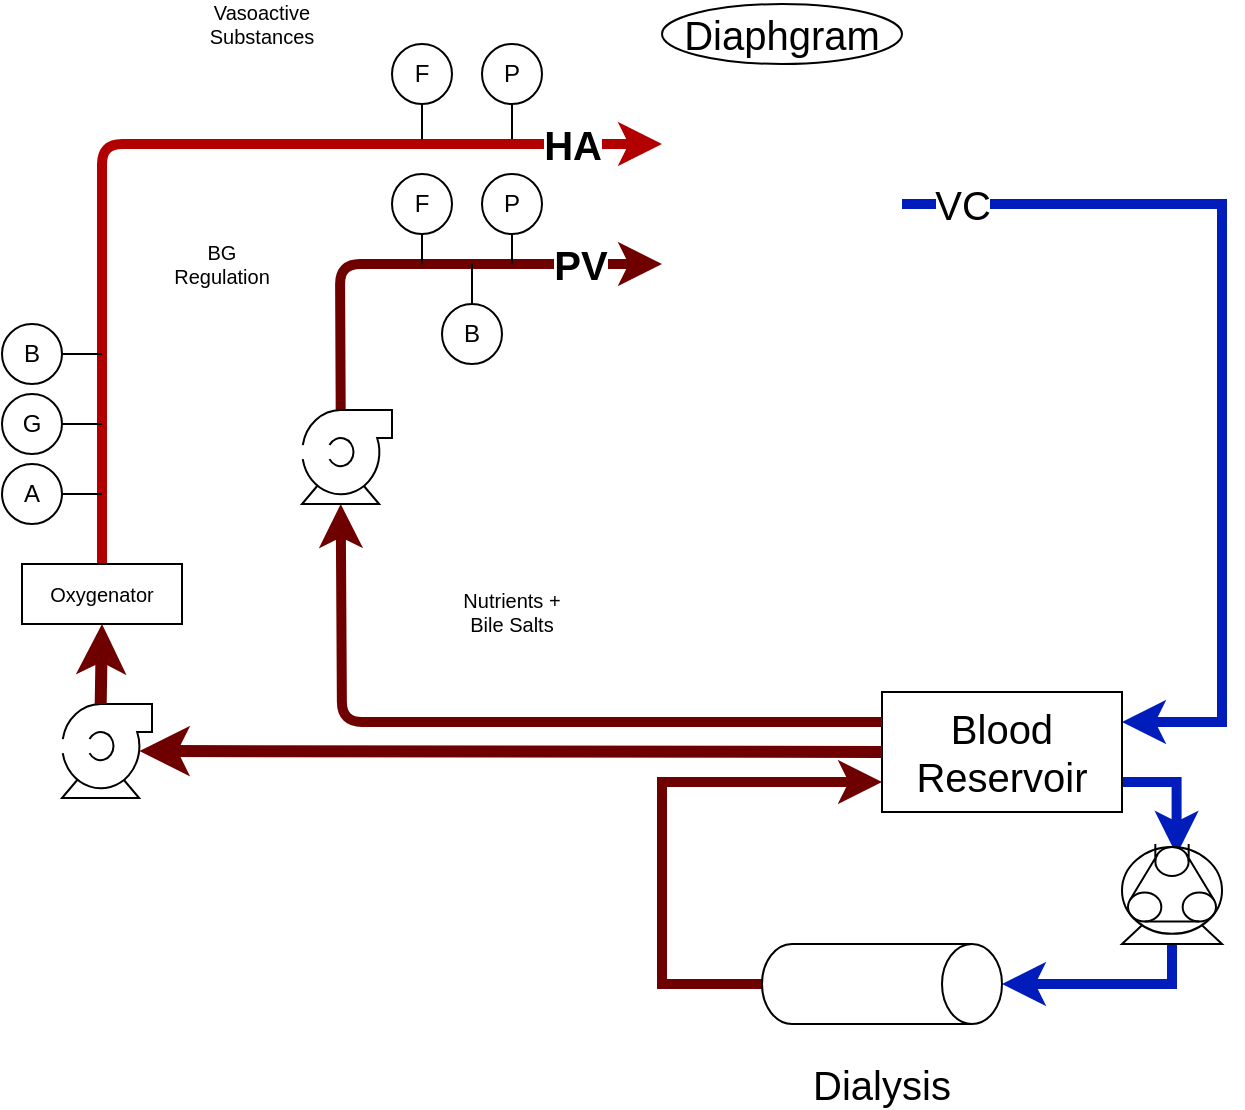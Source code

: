 <mxfile version="13.6.2" type="device"><diagram id="9VLJ_vFf6JJyR0WL4E5F" name="Page-1"><mxGraphModel dx="770" dy="484" grid="1" gridSize="10" guides="1" tooltips="1" connect="1" arrows="1" fold="1" page="1" pageScale="1" pageWidth="1100" pageHeight="850" math="0" shadow="0"><root><mxCell id="0"/><mxCell id="1" parent="0"/><mxCell id="SnR6kqtiNs_RaaphnwEK-41" value="" style="html=1;startArrow=classic;startFill=1;endArrow=none;endFill=0;strokeWidth=5;fontSize=20;exitX=0;exitY=0.75;exitDx=0;exitDy=0;fillColor=#a20025;strokeColor=#6F0000;entryX=0.43;entryY=0;entryDx=0;entryDy=0;entryPerimeter=0;" parent="1" source="SnR6kqtiNs_RaaphnwEK-1" target="SnR6kqtiNs_RaaphnwEK-40" edge="1"><mxGeometry width="100" relative="1" as="geometry"><mxPoint x="440" y="170" as="sourcePoint"/><mxPoint x="310" y="180" as="targetPoint"/><Array as="points"><mxPoint x="279" y="170"/></Array></mxGeometry></mxCell><mxCell id="SnR6kqtiNs_RaaphnwEK-47" value="PV" style="edgeLabel;html=1;align=center;verticalAlign=middle;resizable=0;points=[];fontSize=20;fontStyle=1" parent="SnR6kqtiNs_RaaphnwEK-41" vertex="1" connectable="0"><mxGeometry x="-0.65" y="-1" relative="1" as="geometry"><mxPoint y="1" as="offset"/></mxGeometry></mxCell><mxCell id="SnR6kqtiNs_RaaphnwEK-48" style="edgeStyle=orthogonalEdgeStyle;rounded=0;orthogonalLoop=1;jettySize=auto;html=1;exitX=1;exitY=0.5;exitDx=0;exitDy=0;entryX=1;entryY=0.25;entryDx=0;entryDy=0;startArrow=none;startFill=0;endArrow=classic;endFill=1;strokeWidth=5;fontSize=20;fillColor=#0050ef;strokeColor=#001DBC;" parent="1" source="SnR6kqtiNs_RaaphnwEK-1" target="SnR6kqtiNs_RaaphnwEK-21" edge="1"><mxGeometry relative="1" as="geometry"><Array as="points"><mxPoint x="720" y="140"/><mxPoint x="720" y="399"/></Array></mxGeometry></mxCell><mxCell id="SnR6kqtiNs_RaaphnwEK-49" value="VC" style="edgeLabel;html=1;align=center;verticalAlign=middle;resizable=0;points=[];fontSize=20;" parent="SnR6kqtiNs_RaaphnwEK-48" vertex="1" connectable="0"><mxGeometry x="-0.364" y="-82" relative="1" as="geometry"><mxPoint x="-119" y="-82" as="offset"/></mxGeometry></mxCell><mxCell id="SnR6kqtiNs_RaaphnwEK-1" value="" style="shape=image;html=1;verticalAlign=top;verticalLabelPosition=bottom;labelBackgroundColor=#ffffff;imageAspect=0;aspect=fixed;image=https://cdn4.iconfinder.com/data/icons/medical-hand-drawn-1/37/medical_hand_drawn_icon_illustration-24-128.png" parent="1" vertex="1"><mxGeometry x="440" y="80" width="120" height="120" as="geometry"/></mxCell><mxCell id="SnR6kqtiNs_RaaphnwEK-10" style="edgeStyle=orthogonalEdgeStyle;rounded=0;orthogonalLoop=1;jettySize=auto;html=1;exitX=0.5;exitY=1;exitDx=0;exitDy=0;strokeWidth=1;endArrow=none;endFill=0;" parent="1" source="SnR6kqtiNs_RaaphnwEK-2" edge="1"><mxGeometry relative="1" as="geometry"><mxPoint x="365" y="110" as="targetPoint"/></mxGeometry></mxCell><mxCell id="SnR6kqtiNs_RaaphnwEK-2" value="P" style="ellipse;whiteSpace=wrap;html=1;aspect=fixed;" parent="1" vertex="1"><mxGeometry x="350" y="60" width="30" height="30" as="geometry"/></mxCell><mxCell id="SnR6kqtiNs_RaaphnwEK-9" style="edgeStyle=orthogonalEdgeStyle;rounded=0;orthogonalLoop=1;jettySize=auto;html=1;exitX=0.5;exitY=1;exitDx=0;exitDy=0;strokeWidth=1;endArrow=none;endFill=0;" parent="1" source="SnR6kqtiNs_RaaphnwEK-3" edge="1"><mxGeometry relative="1" as="geometry"><mxPoint x="320" y="110" as="targetPoint"/></mxGeometry></mxCell><mxCell id="SnR6kqtiNs_RaaphnwEK-3" value="F" style="ellipse;whiteSpace=wrap;html=1;aspect=fixed;" parent="1" vertex="1"><mxGeometry x="305" y="60" width="30" height="30" as="geometry"/></mxCell><mxCell id="SnR6kqtiNs_RaaphnwEK-4" value="" style="shape=image;html=1;verticalAlign=top;verticalLabelPosition=bottom;labelBackgroundColor=#ffffff;imageAspect=0;aspect=fixed;image=https://cdn4.iconfinder.com/data/icons/medical-227/512/599_Injection_syringe_vaccine_medical-128.png" parent="1" vertex="1"><mxGeometry x="240" y="70" width="40" height="40" as="geometry"/></mxCell><mxCell id="SnR6kqtiNs_RaaphnwEK-6" value="" style="shape=image;html=1;verticalAlign=top;verticalLabelPosition=bottom;labelBackgroundColor=#ffffff;imageAspect=0;aspect=fixed;image=https://cdn4.iconfinder.com/data/icons/medical-227/512/599_Injection_syringe_vaccine_medical-128.png" parent="1" vertex="1"><mxGeometry x="200" y="70" width="40" height="40" as="geometry"/></mxCell><mxCell id="SnR6kqtiNs_RaaphnwEK-7" value="" style="endArrow=classic;html=1;entryX=0;entryY=0.25;entryDx=0;entryDy=0;strokeWidth=5;fillColor=#e51400;strokeColor=#B20000;exitX=0.5;exitY=0;exitDx=0;exitDy=0;" parent="1" source="SnR6kqtiNs_RaaphnwEK-13" target="SnR6kqtiNs_RaaphnwEK-1" edge="1"><mxGeometry relative="1" as="geometry"><mxPoint x="160" y="280" as="sourcePoint"/><mxPoint x="260" y="120" as="targetPoint"/><Array as="points"><mxPoint x="160" y="110"/></Array></mxGeometry></mxCell><mxCell id="SnR6kqtiNs_RaaphnwEK-8" value="HA" style="edgeLabel;resizable=0;html=1;align=center;verticalAlign=middle;fontSize=20;fontStyle=1" parent="SnR6kqtiNs_RaaphnwEK-7" connectable="0" vertex="1"><mxGeometry relative="1" as="geometry"><mxPoint x="200" as="offset"/></mxGeometry></mxCell><mxCell id="SnR6kqtiNs_RaaphnwEK-11" value="" style="shape=image;html=1;verticalAlign=top;verticalLabelPosition=bottom;labelBackgroundColor=#ffffff;imageAspect=0;aspect=fixed;image=https://cdn4.iconfinder.com/data/icons/medical-227/512/599_Injection_syringe_vaccine_medical-128.png;rotation=90;" parent="1" vertex="1"><mxGeometry x="160" y="170" width="40" height="40" as="geometry"/></mxCell><mxCell id="SnR6kqtiNs_RaaphnwEK-12" value="" style="shape=image;html=1;verticalAlign=top;verticalLabelPosition=bottom;labelBackgroundColor=#ffffff;imageAspect=0;aspect=fixed;image=https://cdn4.iconfinder.com/data/icons/medical-227/512/599_Injection_syringe_vaccine_medical-128.png;rotation=90;" parent="1" vertex="1"><mxGeometry x="160" y="140" width="40" height="40" as="geometry"/></mxCell><mxCell id="SnR6kqtiNs_RaaphnwEK-13" value="Oxygenator" style="rounded=0;whiteSpace=wrap;html=1;fontSize=10;" parent="1" vertex="1"><mxGeometry x="120" y="320" width="80" height="30" as="geometry"/></mxCell><mxCell id="SnR6kqtiNs_RaaphnwEK-17" style="edgeStyle=orthogonalEdgeStyle;rounded=0;orthogonalLoop=1;jettySize=auto;html=1;exitX=1;exitY=0.5;exitDx=0;exitDy=0;endArrow=none;endFill=0;strokeWidth=1;fontSize=10;" parent="1" source="SnR6kqtiNs_RaaphnwEK-14" edge="1"><mxGeometry relative="1" as="geometry"><mxPoint x="160" y="215" as="targetPoint"/></mxGeometry></mxCell><mxCell id="SnR6kqtiNs_RaaphnwEK-14" value="B" style="ellipse;whiteSpace=wrap;html=1;aspect=fixed;" parent="1" vertex="1"><mxGeometry x="110" y="200" width="30" height="30" as="geometry"/></mxCell><mxCell id="SnR6kqtiNs_RaaphnwEK-18" style="edgeStyle=orthogonalEdgeStyle;rounded=0;orthogonalLoop=1;jettySize=auto;html=1;exitX=1;exitY=0.5;exitDx=0;exitDy=0;endArrow=none;endFill=0;strokeWidth=1;fontSize=10;" parent="1" source="SnR6kqtiNs_RaaphnwEK-15" edge="1"><mxGeometry relative="1" as="geometry"><mxPoint x="160" y="250" as="targetPoint"/></mxGeometry></mxCell><mxCell id="SnR6kqtiNs_RaaphnwEK-15" value="G" style="ellipse;whiteSpace=wrap;html=1;aspect=fixed;" parent="1" vertex="1"><mxGeometry x="110" y="235" width="30" height="30" as="geometry"/></mxCell><mxCell id="SnR6kqtiNs_RaaphnwEK-19" style="edgeStyle=orthogonalEdgeStyle;rounded=0;orthogonalLoop=1;jettySize=auto;html=1;exitX=1;exitY=0.5;exitDx=0;exitDy=0;endArrow=none;endFill=0;strokeWidth=1;fontSize=10;" parent="1" source="SnR6kqtiNs_RaaphnwEK-16" edge="1"><mxGeometry relative="1" as="geometry"><mxPoint x="160" y="285" as="targetPoint"/></mxGeometry></mxCell><mxCell id="SnR6kqtiNs_RaaphnwEK-16" value="A" style="ellipse;whiteSpace=wrap;html=1;aspect=fixed;" parent="1" vertex="1"><mxGeometry x="110" y="270" width="30" height="30" as="geometry"/></mxCell><mxCell id="SnR6kqtiNs_RaaphnwEK-20" value="" style="shape=mxgraph.pid.pumps.centrifugal_pump_1;html=1;align=center;verticalLabelPosition=bottom;verticalAlign=top;dashed=0;fontSize=10;" parent="1" vertex="1"><mxGeometry x="140" y="390" width="45" height="47" as="geometry"/></mxCell><mxCell id="SnR6kqtiNs_RaaphnwEK-54" style="edgeStyle=orthogonalEdgeStyle;rounded=0;orthogonalLoop=1;jettySize=auto;html=1;exitX=1;exitY=0.75;exitDx=0;exitDy=0;entryX=0.546;entryY=0.109;entryDx=0;entryDy=0;entryPerimeter=0;startArrow=none;startFill=0;endArrow=classic;endFill=1;strokeWidth=5;fontSize=20;fillColor=#0050ef;strokeColor=#001DBC;" parent="1" source="SnR6kqtiNs_RaaphnwEK-21" target="SnR6kqtiNs_RaaphnwEK-51" edge="1"><mxGeometry relative="1" as="geometry"/></mxCell><mxCell id="SnR6kqtiNs_RaaphnwEK-65" style="edgeStyle=orthogonalEdgeStyle;rounded=0;orthogonalLoop=1;jettySize=auto;html=1;exitX=0.5;exitY=1;exitDx=0;exitDy=0;entryX=0;entryY=0.75;entryDx=0;entryDy=0;startArrow=none;startFill=0;endArrow=classic;endFill=1;strokeWidth=5;fontSize=20;exitPerimeter=0;fillColor=#a20025;strokeColor=#6F0000;" parent="1" source="SnR6kqtiNs_RaaphnwEK-50" target="SnR6kqtiNs_RaaphnwEK-21" edge="1"><mxGeometry relative="1" as="geometry"><Array as="points"><mxPoint x="440" y="530"/><mxPoint x="440" y="429"/></Array></mxGeometry></mxCell><mxCell id="SnR6kqtiNs_RaaphnwEK-21" value="&lt;div style=&quot;font-size: 20px;&quot;&gt;Blood&lt;/div&gt;&lt;div style=&quot;font-size: 20px;&quot;&gt;Reservoir&lt;/div&gt;" style="rounded=0;whiteSpace=wrap;html=1;fontSize=20;" parent="1" vertex="1"><mxGeometry x="550" y="384" width="120" height="60" as="geometry"/></mxCell><mxCell id="SnR6kqtiNs_RaaphnwEK-24" value="" style="html=1;endArrow=none;endFill=0;strokeWidth=6;fontSize=20;entryX=0;entryY=0.5;entryDx=0;entryDy=0;exitX=0.86;exitY=0.5;exitDx=0;exitDy=0;exitPerimeter=0;fillColor=#a20025;strokeColor=#6F0000;startArrow=classic;startFill=1;" parent="1" source="SnR6kqtiNs_RaaphnwEK-20" target="SnR6kqtiNs_RaaphnwEK-21" edge="1"><mxGeometry width="100" relative="1" as="geometry"><mxPoint x="330" y="413.5" as="sourcePoint"/><mxPoint x="430" y="413.5" as="targetPoint"/></mxGeometry></mxCell><mxCell id="SnR6kqtiNs_RaaphnwEK-25" value="" style="html=1;startArrow=classic;startFill=1;endArrow=none;endFill=0;strokeWidth=6;fontSize=20;exitX=0.5;exitY=1;exitDx=0;exitDy=0;entryX=0.43;entryY=0;entryDx=0;entryDy=0;entryPerimeter=0;fillColor=#a20025;strokeColor=#6F0000;" parent="1" source="SnR6kqtiNs_RaaphnwEK-13" target="SnR6kqtiNs_RaaphnwEK-20" edge="1"><mxGeometry width="100" relative="1" as="geometry"><mxPoint x="210" y="370" as="sourcePoint"/><mxPoint x="310" y="370" as="targetPoint"/></mxGeometry></mxCell><mxCell id="SnR6kqtiNs_RaaphnwEK-26" value="" style="shape=image;html=1;verticalAlign=top;verticalLabelPosition=bottom;labelBackgroundColor=#ffffff;imageAspect=0;aspect=fixed;image=https://cdn4.iconfinder.com/data/icons/medical-227/512/599_Injection_syringe_vaccine_medical-128.png;rotation=90;" parent="1" vertex="1"><mxGeometry x="280" y="344" width="40" height="40" as="geometry"/></mxCell><mxCell id="SnR6kqtiNs_RaaphnwEK-27" value="" style="shape=image;html=1;verticalAlign=top;verticalLabelPosition=bottom;labelBackgroundColor=#ffffff;imageAspect=0;aspect=fixed;image=https://cdn4.iconfinder.com/data/icons/medical-227/512/599_Injection_syringe_vaccine_medical-128.png;rotation=90;" parent="1" vertex="1"><mxGeometry x="280" y="314" width="40" height="40" as="geometry"/></mxCell><mxCell id="SnR6kqtiNs_RaaphnwEK-28" value="" style="html=1;startArrow=classic;startFill=1;endArrow=none;endFill=0;strokeWidth=5;fontSize=20;entryX=0;entryY=0.25;entryDx=0;entryDy=0;exitX=0.43;exitY=1;exitDx=0;exitDy=0;fillColor=#a20025;strokeColor=#6F0000;exitPerimeter=0;" parent="1" source="SnR6kqtiNs_RaaphnwEK-40" target="SnR6kqtiNs_RaaphnwEK-21" edge="1"><mxGeometry width="100" relative="1" as="geometry"><mxPoint x="380" y="390" as="sourcePoint"/><mxPoint x="480" y="390" as="targetPoint"/><Array as="points"><mxPoint x="280" y="399"/></Array></mxGeometry></mxCell><mxCell id="SnR6kqtiNs_RaaphnwEK-34" style="edgeStyle=orthogonalEdgeStyle;rounded=0;orthogonalLoop=1;jettySize=auto;html=1;exitX=0.5;exitY=1;exitDx=0;exitDy=0;startArrow=none;startFill=0;endArrow=none;endFill=0;strokeWidth=1;fontSize=20;" parent="1" source="SnR6kqtiNs_RaaphnwEK-30" edge="1"><mxGeometry relative="1" as="geometry"><mxPoint x="320" y="170" as="targetPoint"/></mxGeometry></mxCell><mxCell id="SnR6kqtiNs_RaaphnwEK-30" value="F" style="ellipse;whiteSpace=wrap;html=1;aspect=fixed;" parent="1" vertex="1"><mxGeometry x="305" y="125" width="30" height="30" as="geometry"/></mxCell><mxCell id="SnR6kqtiNs_RaaphnwEK-35" style="edgeStyle=orthogonalEdgeStyle;rounded=0;orthogonalLoop=1;jettySize=auto;html=1;exitX=0.5;exitY=1;exitDx=0;exitDy=0;startArrow=none;startFill=0;endArrow=none;endFill=0;strokeWidth=1;fontSize=20;" parent="1" source="SnR6kqtiNs_RaaphnwEK-31" edge="1"><mxGeometry relative="1" as="geometry"><mxPoint x="365" y="170" as="targetPoint"/></mxGeometry></mxCell><mxCell id="SnR6kqtiNs_RaaphnwEK-31" value="P" style="ellipse;whiteSpace=wrap;html=1;aspect=fixed;" parent="1" vertex="1"><mxGeometry x="350" y="125" width="30" height="30" as="geometry"/></mxCell><mxCell id="SnR6kqtiNs_RaaphnwEK-38" style="edgeStyle=orthogonalEdgeStyle;rounded=0;orthogonalLoop=1;jettySize=auto;html=1;exitX=0.5;exitY=0;exitDx=0;exitDy=0;startArrow=none;startFill=0;endArrow=none;endFill=0;strokeWidth=1;fontSize=20;" parent="1" source="SnR6kqtiNs_RaaphnwEK-37" edge="1"><mxGeometry relative="1" as="geometry"><mxPoint x="345" y="170" as="targetPoint"/></mxGeometry></mxCell><mxCell id="SnR6kqtiNs_RaaphnwEK-37" value="B" style="ellipse;whiteSpace=wrap;html=1;aspect=fixed;" parent="1" vertex="1"><mxGeometry x="330" y="190" width="30" height="30" as="geometry"/></mxCell><mxCell id="SnR6kqtiNs_RaaphnwEK-40" value="" style="shape=mxgraph.pid.pumps.centrifugal_pump_1;html=1;align=center;verticalLabelPosition=bottom;verticalAlign=top;dashed=0;fontSize=10;" parent="1" vertex="1"><mxGeometry x="260" y="243" width="45" height="47" as="geometry"/></mxCell><mxCell id="SnR6kqtiNs_RaaphnwEK-43" value="&lt;div style=&quot;font-size: 10px;&quot;&gt;&lt;font style=&quot;font-size: 10px;&quot;&gt;BG &lt;br style=&quot;font-size: 10px;&quot;&gt;&lt;/font&gt;&lt;/div&gt;&lt;div style=&quot;font-size: 10px;&quot;&gt;&lt;font style=&quot;font-size: 10px;&quot;&gt;Regulation&lt;/font&gt;&lt;br style=&quot;font-size: 10px;&quot;&gt;&lt;/div&gt;" style="text;html=1;strokeColor=none;fillColor=none;align=center;verticalAlign=middle;whiteSpace=wrap;rounded=0;fontSize=10;" parent="1" vertex="1"><mxGeometry x="200" y="160" width="40" height="20" as="geometry"/></mxCell><mxCell id="SnR6kqtiNs_RaaphnwEK-44" value="&lt;div&gt;Vasoactive&lt;/div&gt;&lt;div&gt;Substances&lt;br&gt;&lt;/div&gt;" style="text;html=1;strokeColor=none;fillColor=none;align=center;verticalAlign=middle;whiteSpace=wrap;rounded=0;fontSize=10;" parent="1" vertex="1"><mxGeometry x="220" y="40" width="40" height="20" as="geometry"/></mxCell><mxCell id="SnR6kqtiNs_RaaphnwEK-45" value="&lt;div&gt;Nutrients +&lt;/div&gt;&lt;div&gt;Bile Salts&lt;br&gt;&lt;/div&gt;" style="text;html=1;strokeColor=none;fillColor=none;align=center;verticalAlign=middle;whiteSpace=wrap;rounded=0;fontSize=10;" parent="1" vertex="1"><mxGeometry x="330" y="334" width="70" height="20" as="geometry"/></mxCell><mxCell id="SnR6kqtiNs_RaaphnwEK-50" value="" style="shape=cylinder2;whiteSpace=wrap;html=1;boundedLbl=1;backgroundOutline=1;size=15;fontSize=20;rotation=90;" parent="1" vertex="1"><mxGeometry x="530" y="470" width="40" height="120" as="geometry"/></mxCell><mxCell id="SnR6kqtiNs_RaaphnwEK-53" style="edgeStyle=orthogonalEdgeStyle;rounded=0;orthogonalLoop=1;jettySize=auto;html=1;exitX=0.5;exitY=1;exitDx=0;exitDy=0;exitPerimeter=0;startArrow=none;startFill=0;endArrow=classic;endFill=1;strokeWidth=5;fontSize=20;fillColor=#0050ef;strokeColor=#001DBC;" parent="1" source="SnR6kqtiNs_RaaphnwEK-51" target="SnR6kqtiNs_RaaphnwEK-50" edge="1"><mxGeometry relative="1" as="geometry"/></mxCell><mxCell id="SnR6kqtiNs_RaaphnwEK-51" value="" style="shape=mxgraph.pid.pumps.peristaltic;html=1;align=center;verticalLabelPosition=bottom;verticalAlign=top;dashed=0;fontSize=20;" parent="1" vertex="1"><mxGeometry x="670" y="460" width="50" height="50" as="geometry"/></mxCell><mxCell id="SnR6kqtiNs_RaaphnwEK-66" value="Dialysis" style="text;html=1;strokeColor=none;fillColor=none;align=center;verticalAlign=middle;whiteSpace=wrap;rounded=0;fontSize=20;" parent="1" vertex="1"><mxGeometry x="530" y="570" width="40" height="20" as="geometry"/></mxCell><mxCell id="SnR6kqtiNs_RaaphnwEK-70" value="&lt;div&gt;Diaphgram&lt;/div&gt;" style="ellipse;whiteSpace=wrap;html=1;fontSize=20;" parent="1" vertex="1"><mxGeometry x="440" y="40" width="120" height="30" as="geometry"/></mxCell></root></mxGraphModel></diagram></mxfile>